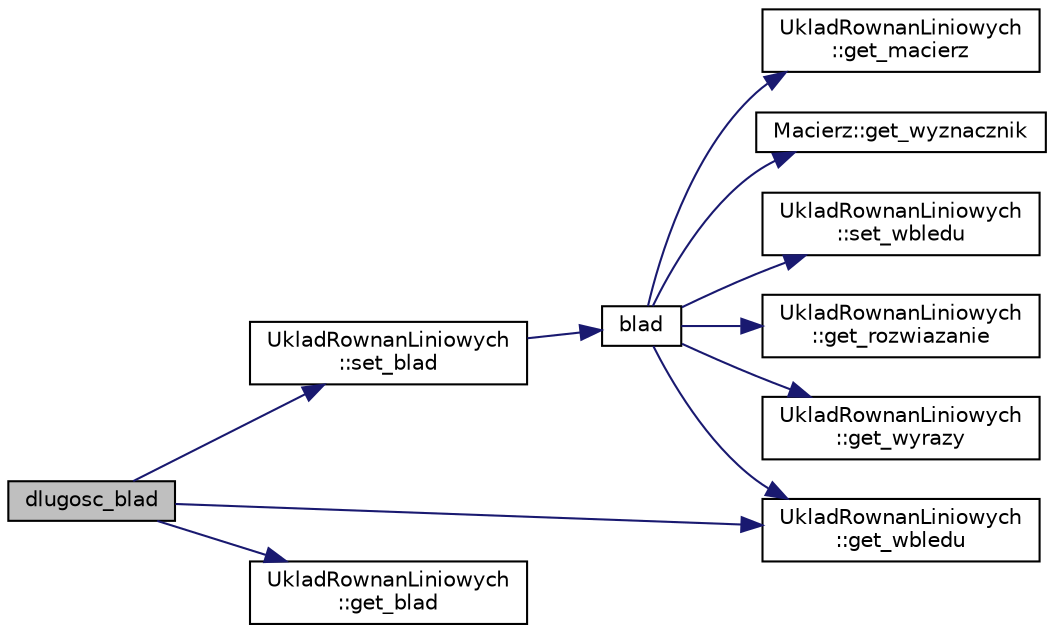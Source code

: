 digraph "dlugosc_blad"
{
  edge [fontname="Helvetica",fontsize="10",labelfontname="Helvetica",labelfontsize="10"];
  node [fontname="Helvetica",fontsize="10",shape=record];
  rankdir="LR";
  Node1 [label="dlugosc_blad",height=0.2,width=0.4,color="black", fillcolor="grey75", style="filled" fontcolor="black"];
  Node1 -> Node2 [color="midnightblue",fontsize="10",style="solid",fontname="Helvetica"];
  Node2 [label="UkladRownanLiniowych\l::set_blad",height=0.2,width=0.4,color="black", fillcolor="white", style="filled",URL="$class_uklad_rownan_liniowych.html#a2578ebfc2b87495088c1f17739d3873c",tooltip="Metoda pozwala ustawić długość wektora błędu. "];
  Node2 -> Node3 [color="midnightblue",fontsize="10",style="solid",fontname="Helvetica"];
  Node3 [label="blad",height=0.2,width=0.4,color="black", fillcolor="white", style="filled",URL="$_uklad_rownan_liniowych_8hh.html#a0ac900c3c9f1a835775d998f3d236179"];
  Node3 -> Node4 [color="midnightblue",fontsize="10",style="solid",fontname="Helvetica"];
  Node4 [label="UkladRownanLiniowych\l::get_macierz",height=0.2,width=0.4,color="black", fillcolor="white", style="filled",URL="$class_uklad_rownan_liniowych.html#a1e568f70df9bb894c0b3ef5c3d33f386",tooltip="Metoda pozwala pobrać macierz znaków. "];
  Node3 -> Node5 [color="midnightblue",fontsize="10",style="solid",fontname="Helvetica"];
  Node5 [label="Macierz::get_wyznacznik",height=0.2,width=0.4,color="black", fillcolor="white", style="filled",URL="$class_macierz.html#ac17e3480504384639d1e466fc1e6ae3b",tooltip="Metoda pobiera wyznacznik macierzy. "];
  Node3 -> Node6 [color="midnightblue",fontsize="10",style="solid",fontname="Helvetica"];
  Node6 [label="UkladRownanLiniowych\l::set_wbledu",height=0.2,width=0.4,color="black", fillcolor="white", style="filled",URL="$class_uklad_rownan_liniowych.html#a45039d8626483a12d196c3dae001ba99",tooltip="Metoda pozwala ustawić wektor błędu. "];
  Node3 -> Node7 [color="midnightblue",fontsize="10",style="solid",fontname="Helvetica"];
  Node7 [label="UkladRownanLiniowych\l::get_rozwiazanie",height=0.2,width=0.4,color="black", fillcolor="white", style="filled",URL="$class_uklad_rownan_liniowych.html#a1da43ede21b5cb1b2ae63db6f5339663",tooltip="Metoda pozwala pobrać wektor rozwiązań "];
  Node3 -> Node8 [color="midnightblue",fontsize="10",style="solid",fontname="Helvetica"];
  Node8 [label="UkladRownanLiniowych\l::get_wyrazy",height=0.2,width=0.4,color="black", fillcolor="white", style="filled",URL="$class_uklad_rownan_liniowych.html#abf64d7e2bca68e1776f7c4de14539586",tooltip="Metoda pozwala pobrać wektor wyrazów wolnych. "];
  Node3 -> Node9 [color="midnightblue",fontsize="10",style="solid",fontname="Helvetica"];
  Node9 [label="UkladRownanLiniowych\l::get_wbledu",height=0.2,width=0.4,color="black", fillcolor="white", style="filled",URL="$class_uklad_rownan_liniowych.html#a8dddcdaf71d0b65e579134cd7014f4c8",tooltip="Metoda pozwala pobrać wektor błędu. "];
  Node1 -> Node9 [color="midnightblue",fontsize="10",style="solid",fontname="Helvetica"];
  Node1 -> Node10 [color="midnightblue",fontsize="10",style="solid",fontname="Helvetica"];
  Node10 [label="UkladRownanLiniowych\l::get_blad",height=0.2,width=0.4,color="black", fillcolor="white", style="filled",URL="$class_uklad_rownan_liniowych.html#ae3175e419a2b5514b9b39a50d7d236cd",tooltip="Metoda pozwala pobrać długość błędu. "];
}
